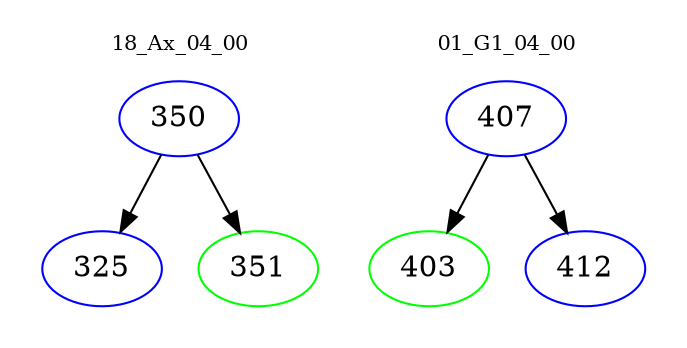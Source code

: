 digraph{
subgraph cluster_0 {
color = white
label = "18_Ax_04_00";
fontsize=10;
T0_350 [label="350", color="blue"]
T0_350 -> T0_325 [color="black"]
T0_325 [label="325", color="blue"]
T0_350 -> T0_351 [color="black"]
T0_351 [label="351", color="green"]
}
subgraph cluster_1 {
color = white
label = "01_G1_04_00";
fontsize=10;
T1_407 [label="407", color="blue"]
T1_407 -> T1_403 [color="black"]
T1_403 [label="403", color="green"]
T1_407 -> T1_412 [color="black"]
T1_412 [label="412", color="blue"]
}
}
